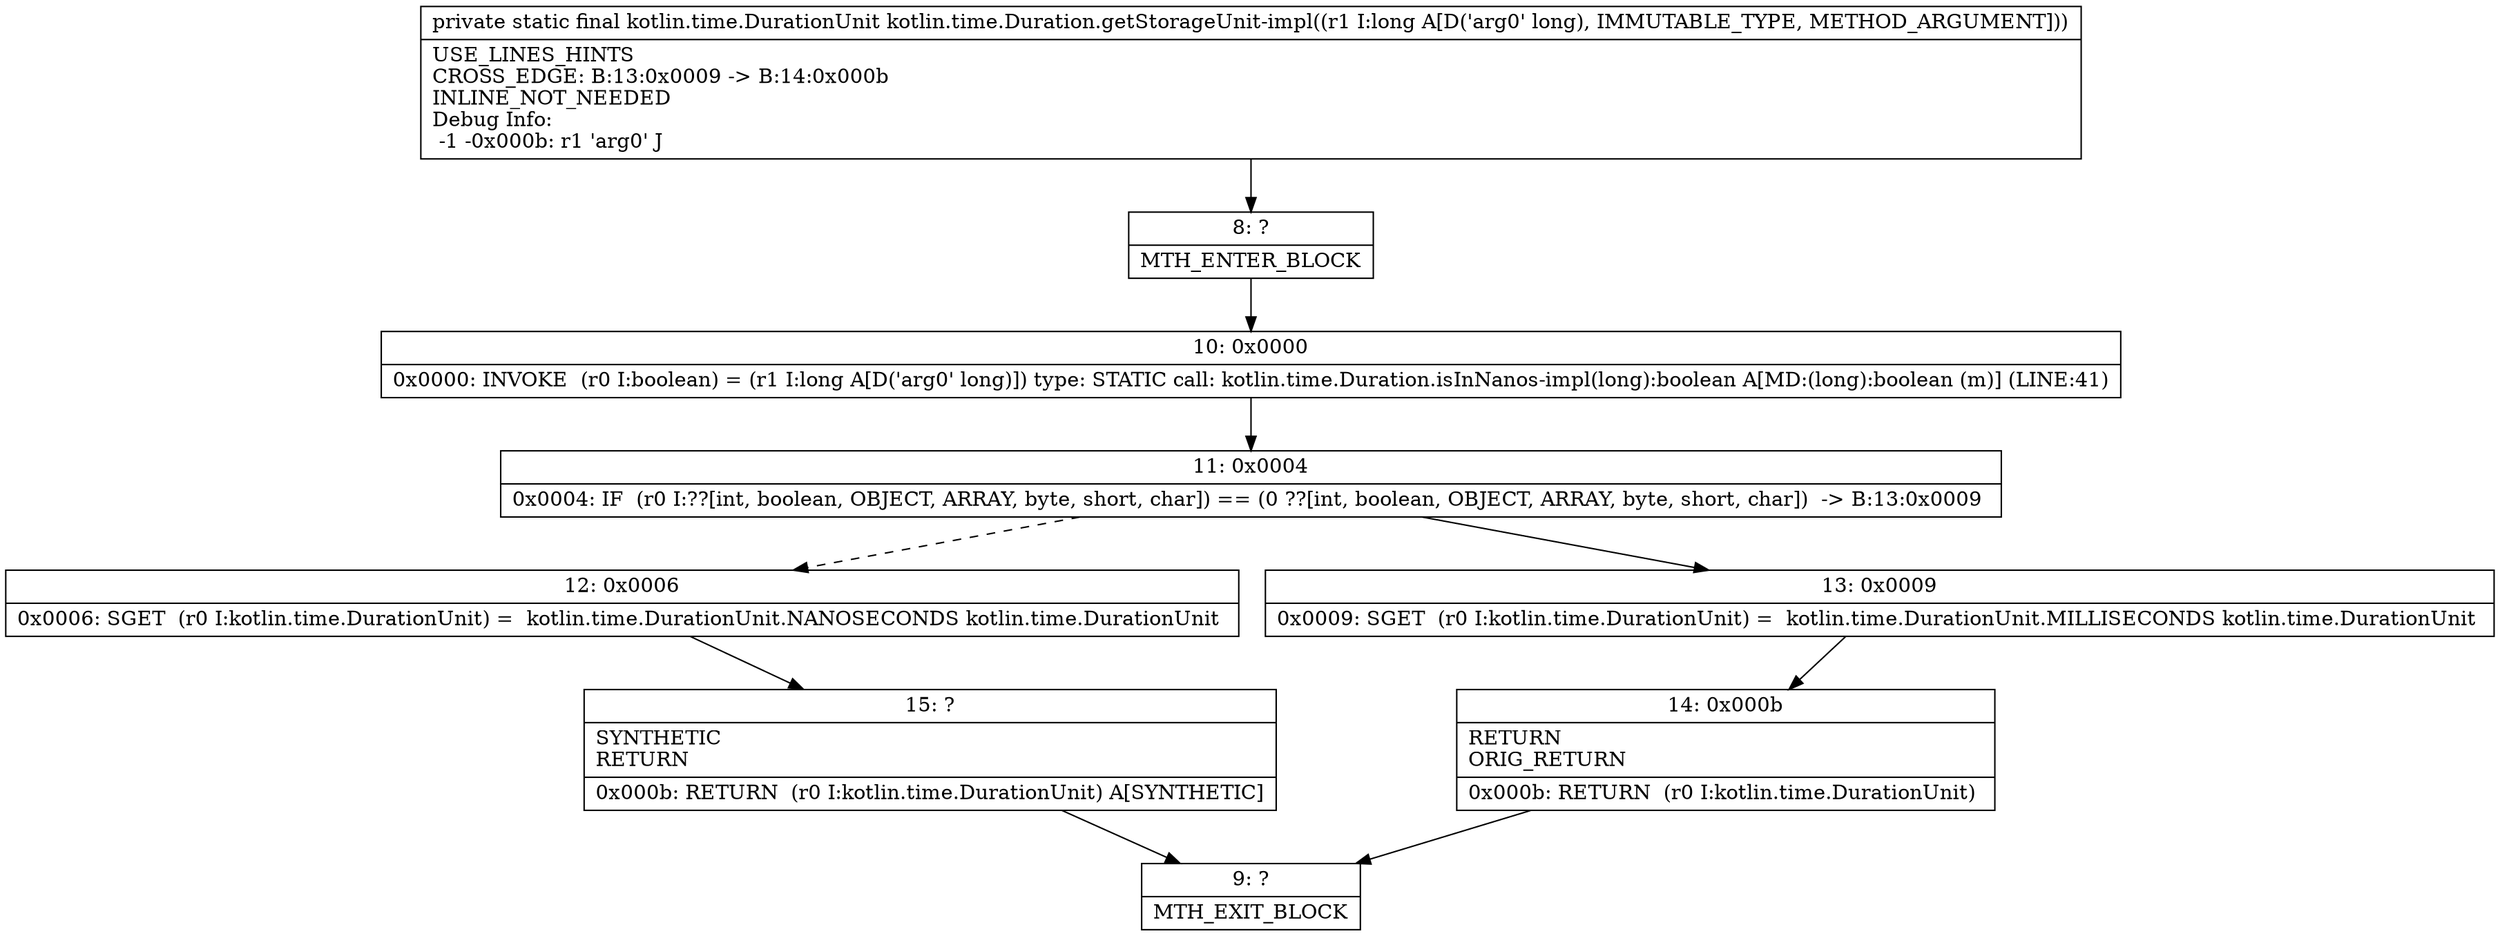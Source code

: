 digraph "CFG forkotlin.time.Duration.getStorageUnit\-impl(J)Lkotlin\/time\/DurationUnit;" {
Node_8 [shape=record,label="{8\:\ ?|MTH_ENTER_BLOCK\l}"];
Node_10 [shape=record,label="{10\:\ 0x0000|0x0000: INVOKE  (r0 I:boolean) = (r1 I:long A[D('arg0' long)]) type: STATIC call: kotlin.time.Duration.isInNanos\-impl(long):boolean A[MD:(long):boolean (m)] (LINE:41)\l}"];
Node_11 [shape=record,label="{11\:\ 0x0004|0x0004: IF  (r0 I:??[int, boolean, OBJECT, ARRAY, byte, short, char]) == (0 ??[int, boolean, OBJECT, ARRAY, byte, short, char])  \-\> B:13:0x0009 \l}"];
Node_12 [shape=record,label="{12\:\ 0x0006|0x0006: SGET  (r0 I:kotlin.time.DurationUnit) =  kotlin.time.DurationUnit.NANOSECONDS kotlin.time.DurationUnit \l}"];
Node_15 [shape=record,label="{15\:\ ?|SYNTHETIC\lRETURN\l|0x000b: RETURN  (r0 I:kotlin.time.DurationUnit) A[SYNTHETIC]\l}"];
Node_9 [shape=record,label="{9\:\ ?|MTH_EXIT_BLOCK\l}"];
Node_13 [shape=record,label="{13\:\ 0x0009|0x0009: SGET  (r0 I:kotlin.time.DurationUnit) =  kotlin.time.DurationUnit.MILLISECONDS kotlin.time.DurationUnit \l}"];
Node_14 [shape=record,label="{14\:\ 0x000b|RETURN\lORIG_RETURN\l|0x000b: RETURN  (r0 I:kotlin.time.DurationUnit) \l}"];
MethodNode[shape=record,label="{private static final kotlin.time.DurationUnit kotlin.time.Duration.getStorageUnit\-impl((r1 I:long A[D('arg0' long), IMMUTABLE_TYPE, METHOD_ARGUMENT]))  | USE_LINES_HINTS\lCROSS_EDGE: B:13:0x0009 \-\> B:14:0x000b\lINLINE_NOT_NEEDED\lDebug Info:\l  \-1 \-0x000b: r1 'arg0' J\l}"];
MethodNode -> Node_8;Node_8 -> Node_10;
Node_10 -> Node_11;
Node_11 -> Node_12[style=dashed];
Node_11 -> Node_13;
Node_12 -> Node_15;
Node_15 -> Node_9;
Node_13 -> Node_14;
Node_14 -> Node_9;
}

